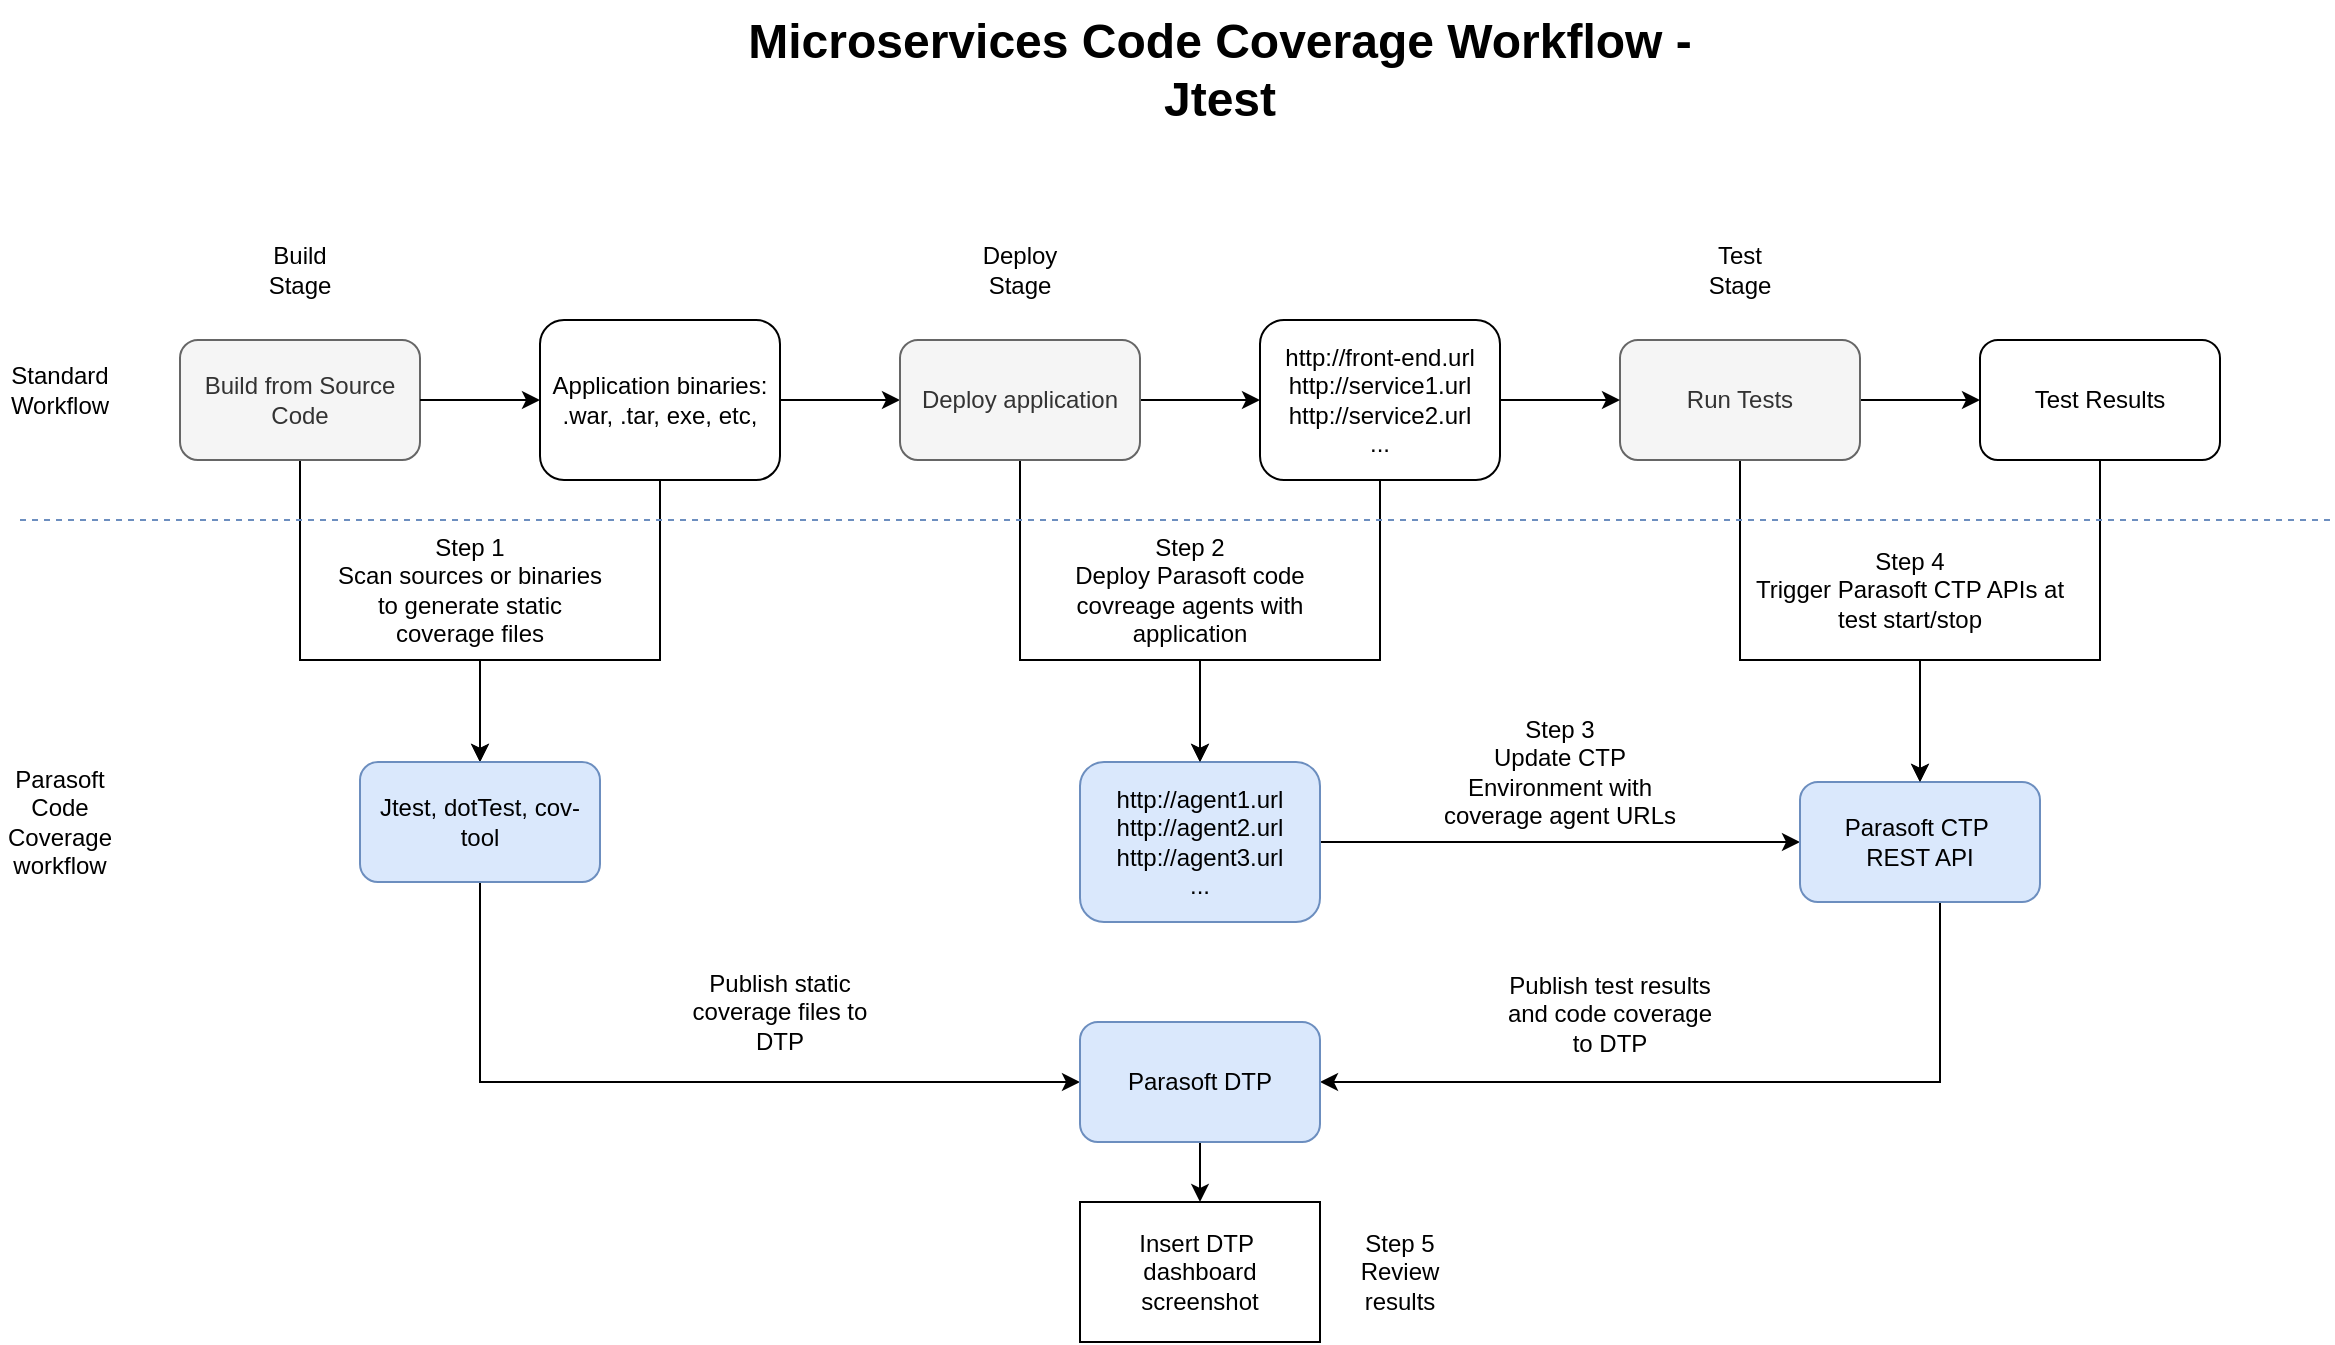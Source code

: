 <mxfile version="24.7.7">
  <diagram name="Page-1" id="7t2LEYN8sNlfCKM_Irf8">
    <mxGraphModel dx="2074" dy="1098" grid="1" gridSize="10" guides="1" tooltips="1" connect="1" arrows="1" fold="1" page="1" pageScale="1" pageWidth="850" pageHeight="1100" math="0" shadow="0">
      <root>
        <mxCell id="0" />
        <mxCell id="1" parent="0" />
        <mxCell id="35xceseinkIuoweITH5B-10" style="edgeStyle=orthogonalEdgeStyle;rounded=0;orthogonalLoop=1;jettySize=auto;html=1;entryX=0;entryY=0.5;entryDx=0;entryDy=0;" parent="1" source="35xceseinkIuoweITH5B-1" target="35xceseinkIuoweITH5B-4" edge="1">
          <mxGeometry relative="1" as="geometry" />
        </mxCell>
        <mxCell id="c8YGAaLrMJaknSb1OKQ_-1" style="edgeStyle=orthogonalEdgeStyle;rounded=0;orthogonalLoop=1;jettySize=auto;html=1;entryX=0.5;entryY=0;entryDx=0;entryDy=0;" parent="1" source="35xceseinkIuoweITH5B-1" target="35xceseinkIuoweITH5B-12" edge="1">
          <mxGeometry relative="1" as="geometry">
            <Array as="points">
              <mxPoint x="360" y="370" />
              <mxPoint x="270" y="370" />
            </Array>
          </mxGeometry>
        </mxCell>
        <mxCell id="35xceseinkIuoweITH5B-1" value="Application binaries:&lt;div&gt;.war, .tar, exe, etc,&lt;/div&gt;" style="rounded=1;whiteSpace=wrap;html=1;" parent="1" vertex="1">
          <mxGeometry x="300" y="200" width="120" height="80" as="geometry" />
        </mxCell>
        <mxCell id="cpO8tw7uXI1eepPEYQoP-2" style="edgeStyle=orthogonalEdgeStyle;rounded=0;orthogonalLoop=1;jettySize=auto;html=1;" parent="1" source="35xceseinkIuoweITH5B-2" target="35xceseinkIuoweITH5B-12" edge="1">
          <mxGeometry relative="1" as="geometry">
            <Array as="points">
              <mxPoint x="180" y="370" />
              <mxPoint x="270" y="370" />
            </Array>
          </mxGeometry>
        </mxCell>
        <mxCell id="35xceseinkIuoweITH5B-2" value="Build from Source Code" style="rounded=1;whiteSpace=wrap;html=1;fillColor=#f5f5f5;fontColor=#333333;strokeColor=#666666;" parent="1" vertex="1">
          <mxGeometry x="120" y="210" width="120" height="60" as="geometry" />
        </mxCell>
        <mxCell id="35xceseinkIuoweITH5B-3" value="Build Stage" style="text;html=1;align=center;verticalAlign=middle;whiteSpace=wrap;rounded=0;" parent="1" vertex="1">
          <mxGeometry x="150" y="160" width="60" height="30" as="geometry" />
        </mxCell>
        <mxCell id="35xceseinkIuoweITH5B-17" style="edgeStyle=orthogonalEdgeStyle;rounded=0;orthogonalLoop=1;jettySize=auto;html=1;entryX=0.5;entryY=0;entryDx=0;entryDy=0;" parent="1" source="35xceseinkIuoweITH5B-4" target="cpO8tw7uXI1eepPEYQoP-4" edge="1">
          <mxGeometry relative="1" as="geometry">
            <mxPoint x="540" y="310" as="targetPoint" />
            <Array as="points">
              <mxPoint x="540" y="370" />
              <mxPoint x="630" y="370" />
            </Array>
          </mxGeometry>
        </mxCell>
        <mxCell id="c8YGAaLrMJaknSb1OKQ_-4" style="edgeStyle=orthogonalEdgeStyle;rounded=0;orthogonalLoop=1;jettySize=auto;html=1;" parent="1" source="35xceseinkIuoweITH5B-4" target="c8YGAaLrMJaknSb1OKQ_-3" edge="1">
          <mxGeometry relative="1" as="geometry" />
        </mxCell>
        <mxCell id="35xceseinkIuoweITH5B-4" value="Deploy application" style="rounded=1;whiteSpace=wrap;html=1;fillColor=#f5f5f5;fontColor=#333333;strokeColor=#666666;" parent="1" vertex="1">
          <mxGeometry x="480" y="210" width="120" height="60" as="geometry" />
        </mxCell>
        <mxCell id="35xceseinkIuoweITH5B-22" style="edgeStyle=orthogonalEdgeStyle;rounded=0;orthogonalLoop=1;jettySize=auto;html=1;entryX=0.5;entryY=0;entryDx=0;entryDy=0;" parent="1" source="35xceseinkIuoweITH5B-5" target="35xceseinkIuoweITH5B-21" edge="1">
          <mxGeometry relative="1" as="geometry">
            <Array as="points">
              <mxPoint x="900" y="370" />
              <mxPoint x="990" y="370" />
            </Array>
          </mxGeometry>
        </mxCell>
        <mxCell id="c8YGAaLrMJaknSb1OKQ_-6" style="edgeStyle=orthogonalEdgeStyle;rounded=0;orthogonalLoop=1;jettySize=auto;html=1;entryX=0;entryY=0.5;entryDx=0;entryDy=0;" parent="1" source="35xceseinkIuoweITH5B-5" target="c8YGAaLrMJaknSb1OKQ_-7" edge="1">
          <mxGeometry relative="1" as="geometry">
            <mxPoint x="1020" y="240.0" as="targetPoint" />
          </mxGeometry>
        </mxCell>
        <mxCell id="35xceseinkIuoweITH5B-5" value="Run Tests" style="rounded=1;whiteSpace=wrap;html=1;fillColor=#f5f5f5;strokeColor=#666666;fontColor=#333333;" parent="1" vertex="1">
          <mxGeometry x="840" y="210" width="120" height="60" as="geometry" />
        </mxCell>
        <mxCell id="35xceseinkIuoweITH5B-7" value="Deploy Stage" style="text;html=1;align=center;verticalAlign=middle;whiteSpace=wrap;rounded=0;" parent="1" vertex="1">
          <mxGeometry x="510" y="160" width="60" height="30" as="geometry" />
        </mxCell>
        <mxCell id="35xceseinkIuoweITH5B-8" value="Test Stage" style="text;html=1;align=center;verticalAlign=middle;whiteSpace=wrap;rounded=0;" parent="1" vertex="1">
          <mxGeometry x="875" y="160" width="50" height="30" as="geometry" />
        </mxCell>
        <mxCell id="35xceseinkIuoweITH5B-24" style="edgeStyle=orthogonalEdgeStyle;rounded=0;orthogonalLoop=1;jettySize=auto;html=1;entryX=0;entryY=0.5;entryDx=0;entryDy=0;exitX=0.5;exitY=1;exitDx=0;exitDy=0;" parent="1" source="35xceseinkIuoweITH5B-12" target="35xceseinkIuoweITH5B-23" edge="1">
          <mxGeometry relative="1" as="geometry">
            <Array as="points">
              <mxPoint x="270" y="581" />
            </Array>
          </mxGeometry>
        </mxCell>
        <mxCell id="cpO8tw7uXI1eepPEYQoP-1" style="edgeStyle=orthogonalEdgeStyle;rounded=0;orthogonalLoop=1;jettySize=auto;html=1;entryX=0;entryY=0.5;entryDx=0;entryDy=0;exitX=1;exitY=0.5;exitDx=0;exitDy=0;" parent="1" source="35xceseinkIuoweITH5B-2" target="35xceseinkIuoweITH5B-1" edge="1">
          <mxGeometry relative="1" as="geometry">
            <mxPoint x="160" y="240.0" as="sourcePoint" />
          </mxGeometry>
        </mxCell>
        <mxCell id="35xceseinkIuoweITH5B-12" value="&lt;div&gt;Jtest, dotTest, cov-tool&lt;/div&gt;" style="rounded=1;whiteSpace=wrap;html=1;fillColor=#dae8fc;strokeColor=#6c8ebf;" parent="1" vertex="1">
          <mxGeometry x="210" y="421" width="120" height="60" as="geometry" />
        </mxCell>
        <mxCell id="35xceseinkIuoweITH5B-27" style="edgeStyle=orthogonalEdgeStyle;rounded=0;orthogonalLoop=1;jettySize=auto;html=1;entryX=0;entryY=0.5;entryDx=0;entryDy=0;" parent="1" source="cpO8tw7uXI1eepPEYQoP-4" target="35xceseinkIuoweITH5B-21" edge="1">
          <mxGeometry relative="1" as="geometry" />
        </mxCell>
        <mxCell id="cpO8tw7uXI1eepPEYQoP-7" style="edgeStyle=orthogonalEdgeStyle;rounded=0;orthogonalLoop=1;jettySize=auto;html=1;entryX=1;entryY=0.5;entryDx=0;entryDy=0;exitX=0.5;exitY=1;exitDx=0;exitDy=0;" parent="1" source="35xceseinkIuoweITH5B-21" target="35xceseinkIuoweITH5B-23" edge="1">
          <mxGeometry relative="1" as="geometry">
            <Array as="points">
              <mxPoint x="1000" y="581" />
            </Array>
          </mxGeometry>
        </mxCell>
        <mxCell id="35xceseinkIuoweITH5B-21" value="&lt;div&gt;Parasoft CTP&amp;nbsp;&lt;/div&gt;&lt;div&gt;REST API&lt;/div&gt;" style="rounded=1;whiteSpace=wrap;html=1;fillColor=#dae8fc;strokeColor=#6c8ebf;" parent="1" vertex="1">
          <mxGeometry x="930" y="431" width="120" height="60" as="geometry" />
        </mxCell>
        <mxCell id="c8YGAaLrMJaknSb1OKQ_-15" style="edgeStyle=orthogonalEdgeStyle;rounded=0;orthogonalLoop=1;jettySize=auto;html=1;entryX=0.5;entryY=0;entryDx=0;entryDy=0;" parent="1" source="35xceseinkIuoweITH5B-23" target="c8YGAaLrMJaknSb1OKQ_-14" edge="1">
          <mxGeometry relative="1" as="geometry" />
        </mxCell>
        <mxCell id="35xceseinkIuoweITH5B-23" value="Parasoft DTP" style="rounded=1;whiteSpace=wrap;html=1;fillColor=#dae8fc;strokeColor=#6c8ebf;" parent="1" vertex="1">
          <mxGeometry x="570" y="551" width="120" height="60" as="geometry" />
        </mxCell>
        <mxCell id="35xceseinkIuoweITH5B-32" value="Publish test results and code coverage to DTP" style="text;html=1;align=center;verticalAlign=middle;whiteSpace=wrap;rounded=0;" parent="1" vertex="1">
          <mxGeometry x="780" y="532" width="110" height="30" as="geometry" />
        </mxCell>
        <mxCell id="XXSJzaLtHjIeE2IKimHV-3" value="Publish static coverage files to DTP" style="text;html=1;align=center;verticalAlign=middle;whiteSpace=wrap;rounded=0;" parent="1" vertex="1">
          <mxGeometry x="370" y="531" width="100" height="30" as="geometry" />
        </mxCell>
        <mxCell id="XXSJzaLtHjIeE2IKimHV-11" value="&lt;h1 style=&quot;margin-top: 0px;&quot;&gt;Microservices Code Coverage Workflow - Jtest&lt;/h1&gt;" style="text;html=1;whiteSpace=wrap;overflow=hidden;rounded=0;align=center;" parent="1" vertex="1">
          <mxGeometry x="375" y="40" width="530" height="70" as="geometry" />
        </mxCell>
        <mxCell id="cpO8tw7uXI1eepPEYQoP-4" value="http://agent1.url&lt;div&gt;http://agent2.url&lt;/div&gt;&lt;div&gt;http://agent3.url&lt;/div&gt;&lt;div&gt;...&lt;/div&gt;" style="rounded=1;whiteSpace=wrap;html=1;align=center;fillColor=#dae8fc;strokeColor=#6c8ebf;" parent="1" vertex="1">
          <mxGeometry x="570" y="421" width="120" height="80" as="geometry" />
        </mxCell>
        <mxCell id="cpO8tw7uXI1eepPEYQoP-6" value="Step 3&lt;div&gt;&lt;span style=&quot;background-color: initial;&quot;&gt;Update CTP Environment with coverage agent URLs&lt;/span&gt;&lt;/div&gt;" style="text;html=1;align=center;verticalAlign=middle;whiteSpace=wrap;rounded=0;" parent="1" vertex="1">
          <mxGeometry x="750" y="411" width="120" height="30" as="geometry" />
        </mxCell>
        <mxCell id="sYaimhaodGF1XE3qnYoa-1" style="edgeStyle=orthogonalEdgeStyle;rounded=0;orthogonalLoop=1;jettySize=auto;html=1;exitX=0.5;exitY=1;exitDx=0;exitDy=0;" parent="1" edge="1">
          <mxGeometry relative="1" as="geometry">
            <mxPoint x="270" y="230" as="sourcePoint" />
            <mxPoint x="270" y="230" as="targetPoint" />
          </mxGeometry>
        </mxCell>
        <mxCell id="c8YGAaLrMJaknSb1OKQ_-2" value="Step 1&lt;div&gt;Scan sources or binaries to generate static coverage files&lt;/div&gt;" style="text;html=1;align=center;verticalAlign=middle;whiteSpace=wrap;rounded=0;" parent="1" vertex="1">
          <mxGeometry x="195" y="320" width="140" height="30" as="geometry" />
        </mxCell>
        <mxCell id="c8YGAaLrMJaknSb1OKQ_-5" style="edgeStyle=orthogonalEdgeStyle;rounded=0;orthogonalLoop=1;jettySize=auto;html=1;entryX=0;entryY=0.5;entryDx=0;entryDy=0;" parent="1" source="c8YGAaLrMJaknSb1OKQ_-3" target="35xceseinkIuoweITH5B-5" edge="1">
          <mxGeometry relative="1" as="geometry" />
        </mxCell>
        <mxCell id="c8YGAaLrMJaknSb1OKQ_-13" style="edgeStyle=orthogonalEdgeStyle;rounded=0;orthogonalLoop=1;jettySize=auto;html=1;entryX=0.5;entryY=0;entryDx=0;entryDy=0;" parent="1" source="c8YGAaLrMJaknSb1OKQ_-3" target="cpO8tw7uXI1eepPEYQoP-4" edge="1">
          <mxGeometry relative="1" as="geometry">
            <Array as="points">
              <mxPoint x="720" y="370" />
              <mxPoint x="630" y="370" />
            </Array>
          </mxGeometry>
        </mxCell>
        <mxCell id="c8YGAaLrMJaknSb1OKQ_-3" value="http://front-end.url&lt;div&gt;http://service1.url&lt;/div&gt;&lt;div&gt;http://service2.url&lt;/div&gt;&lt;div&gt;...&lt;/div&gt;" style="rounded=1;whiteSpace=wrap;html=1;" parent="1" vertex="1">
          <mxGeometry x="660" y="200" width="120" height="80" as="geometry" />
        </mxCell>
        <mxCell id="c8YGAaLrMJaknSb1OKQ_-9" style="edgeStyle=orthogonalEdgeStyle;rounded=0;orthogonalLoop=1;jettySize=auto;html=1;entryX=0.5;entryY=0;entryDx=0;entryDy=0;" parent="1" source="c8YGAaLrMJaknSb1OKQ_-7" target="35xceseinkIuoweITH5B-21" edge="1">
          <mxGeometry relative="1" as="geometry">
            <Array as="points">
              <mxPoint x="1080" y="370" />
              <mxPoint x="990" y="370" />
            </Array>
          </mxGeometry>
        </mxCell>
        <mxCell id="c8YGAaLrMJaknSb1OKQ_-7" value="Test Results" style="rounded=1;whiteSpace=wrap;html=1;" parent="1" vertex="1">
          <mxGeometry x="1020" y="210" width="120" height="60" as="geometry" />
        </mxCell>
        <mxCell id="c8YGAaLrMJaknSb1OKQ_-8" value="Step 2&lt;div&gt;Deploy Parasoft code covreage agents with application&lt;/div&gt;" style="text;html=1;align=center;verticalAlign=middle;whiteSpace=wrap;rounded=0;" parent="1" vertex="1">
          <mxGeometry x="565" y="320" width="120" height="30" as="geometry" />
        </mxCell>
        <mxCell id="c8YGAaLrMJaknSb1OKQ_-12" value="Step 4&lt;div&gt;Trigger Parasoft CTP APIs at test start/stop&lt;/div&gt;" style="text;html=1;align=center;verticalAlign=middle;whiteSpace=wrap;rounded=0;" parent="1" vertex="1">
          <mxGeometry x="905" y="320" width="160" height="30" as="geometry" />
        </mxCell>
        <mxCell id="c8YGAaLrMJaknSb1OKQ_-14" value="Insert DTP&amp;nbsp;&lt;div&gt;dashboard&lt;div&gt;screenshot&lt;/div&gt;&lt;/div&gt;" style="rounded=0;whiteSpace=wrap;html=1;" parent="1" vertex="1">
          <mxGeometry x="570" y="641" width="120" height="70" as="geometry" />
        </mxCell>
        <mxCell id="c8YGAaLrMJaknSb1OKQ_-16" value="Step 5 Review results" style="text;html=1;align=center;verticalAlign=middle;whiteSpace=wrap;rounded=0;" parent="1" vertex="1">
          <mxGeometry x="700" y="661" width="60" height="30" as="geometry" />
        </mxCell>
        <mxCell id="c8YGAaLrMJaknSb1OKQ_-17" value="" style="endArrow=none;dashed=1;html=1;rounded=0;fillColor=#dae8fc;strokeColor=#6c8ebf;" parent="1" edge="1">
          <mxGeometry width="50" height="50" relative="1" as="geometry">
            <mxPoint x="40" y="300" as="sourcePoint" />
            <mxPoint x="1195" y="300" as="targetPoint" />
          </mxGeometry>
        </mxCell>
        <mxCell id="c8YGAaLrMJaknSb1OKQ_-18" value="Standard&lt;div&gt;Workflow&lt;/div&gt;" style="text;html=1;align=center;verticalAlign=middle;whiteSpace=wrap;rounded=0;" parent="1" vertex="1">
          <mxGeometry x="30" y="220" width="60" height="30" as="geometry" />
        </mxCell>
        <mxCell id="c8YGAaLrMJaknSb1OKQ_-19" value="Parasoft Code Coverage workflow" style="text;html=1;align=center;verticalAlign=middle;whiteSpace=wrap;rounded=0;" parent="1" vertex="1">
          <mxGeometry x="30" y="436" width="60" height="30" as="geometry" />
        </mxCell>
      </root>
    </mxGraphModel>
  </diagram>
</mxfile>
